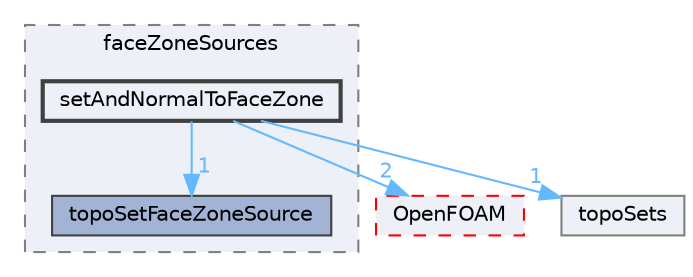 digraph "src/meshTools/topoSet/faceZoneSources/setAndNormalToFaceZone"
{
 // LATEX_PDF_SIZE
  bgcolor="transparent";
  edge [fontname=Helvetica,fontsize=10,labelfontname=Helvetica,labelfontsize=10];
  node [fontname=Helvetica,fontsize=10,shape=box,height=0.2,width=0.4];
  compound=true
  subgraph clusterdir_8236830b69fc4f90aed9bd92c1772d77 {
    graph [ bgcolor="#edf0f7", pencolor="grey50", label="faceZoneSources", fontname=Helvetica,fontsize=10 style="filled,dashed", URL="dir_8236830b69fc4f90aed9bd92c1772d77.html",tooltip=""]
  dir_fd3717b4db6df24587d509fb12ff7d32 [label="topoSetFaceZoneSource", fillcolor="#a2b4d6", color="grey25", style="filled", URL="dir_fd3717b4db6df24587d509fb12ff7d32.html",tooltip=""];
  dir_a8302c54884f502db40267ce4d664795 [label="setAndNormalToFaceZone", fillcolor="#edf0f7", color="grey25", style="filled,bold", URL="dir_a8302c54884f502db40267ce4d664795.html",tooltip=""];
  }
  dir_c5473ff19b20e6ec4dfe5c310b3778a8 [label="OpenFOAM", fillcolor="#edf0f7", color="red", style="filled,dashed", URL="dir_c5473ff19b20e6ec4dfe5c310b3778a8.html",tooltip=""];
  dir_cf85cbbd7fd849cf972e2760b9b27a5d [label="topoSets", fillcolor="#edf0f7", color="grey50", style="filled", URL="dir_cf85cbbd7fd849cf972e2760b9b27a5d.html",tooltip=""];
  dir_a8302c54884f502db40267ce4d664795->dir_c5473ff19b20e6ec4dfe5c310b3778a8 [headlabel="2", labeldistance=1.5 headhref="dir_003490_002695.html" href="dir_003490_002695.html" color="steelblue1" fontcolor="steelblue1"];
  dir_a8302c54884f502db40267ce4d664795->dir_cf85cbbd7fd849cf972e2760b9b27a5d [headlabel="1", labeldistance=1.5 headhref="dir_003490_004081.html" href="dir_003490_004081.html" color="steelblue1" fontcolor="steelblue1"];
  dir_a8302c54884f502db40267ce4d664795->dir_fd3717b4db6df24587d509fb12ff7d32 [headlabel="1", labeldistance=1.5 headhref="dir_003490_004078.html" href="dir_003490_004078.html" color="steelblue1" fontcolor="steelblue1"];
}
